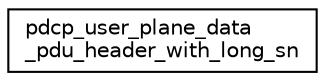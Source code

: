 digraph "Graphical Class Hierarchy"
{
 // LATEX_PDF_SIZE
  edge [fontname="Helvetica",fontsize="10",labelfontname="Helvetica",labelfontsize="10"];
  node [fontname="Helvetica",fontsize="10",shape=record];
  rankdir="LR";
  Node0 [label="pdcp_user_plane_data\l_pdu_header_with_long_sn",height=0.2,width=0.4,color="black", fillcolor="white", style="filled",URL="$structpdcp__user__plane__data__pdu__header__with__long__sn.html",tooltip=" "];
}
